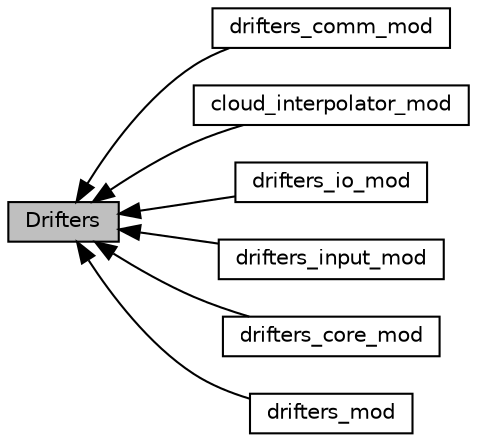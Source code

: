digraph "Drifters"
{
  edge [fontname="Helvetica",fontsize="10",labelfontname="Helvetica",labelfontsize="10"];
  node [fontname="Helvetica",fontsize="10",shape=box];
  rankdir=LR;
  Node4 [label="drifters_comm_mod",height=0.2,width=0.4,color="black", fillcolor="white", style="filled",URL="$group__drifters__comm__mod.html",tooltip="Routines and types to update drifter positions across processor domains."];
  Node2 [label="cloud_interpolator_mod",height=0.2,width=0.4,color="black", fillcolor="white", style="filled",URL="$group__cloud__interpolator__mod.html",tooltip="Cloud interpolation routines for use in drifters_mod."];
  Node7 [label="drifters_io_mod",height=0.2,width=0.4,color="black", fillcolor="white", style="filled",URL="$group__drifters__io__mod.html",tooltip="Saves drifter data for postprocessing and restarts."];
  Node1 [label="Drifters",height=0.2,width=0.4,color="black", fillcolor="grey75", style="filled", fontcolor="black",tooltip="Modules and associated files in the drifters directory."];
  Node6 [label="drifters_input_mod",height=0.2,width=0.4,color="black", fillcolor="white", style="filled",URL="$group__drifters__input__mod.html",tooltip="Imports initial drifter positions from a netCDF file."];
  Node5 [label="drifters_core_mod",height=0.2,width=0.4,color="black", fillcolor="white", style="filled",URL="$group__drifters__core__mod.html",tooltip="Handles the mechanics for adding and removing drifters."];
  Node3 [label="drifters_mod",height=0.2,width=0.4,color="black", fillcolor="white", style="filled",URL="$group__drifters__mod.html",tooltip="Drifters_modis a module designed to advect a set of particles, in parallel or sequentially,..."];
  Node1->Node2 [shape=plaintext, dir="back", style="solid"];
  Node1->Node3 [shape=plaintext, dir="back", style="solid"];
  Node1->Node4 [shape=plaintext, dir="back", style="solid"];
  Node1->Node5 [shape=plaintext, dir="back", style="solid"];
  Node1->Node6 [shape=plaintext, dir="back", style="solid"];
  Node1->Node7 [shape=plaintext, dir="back", style="solid"];
}
